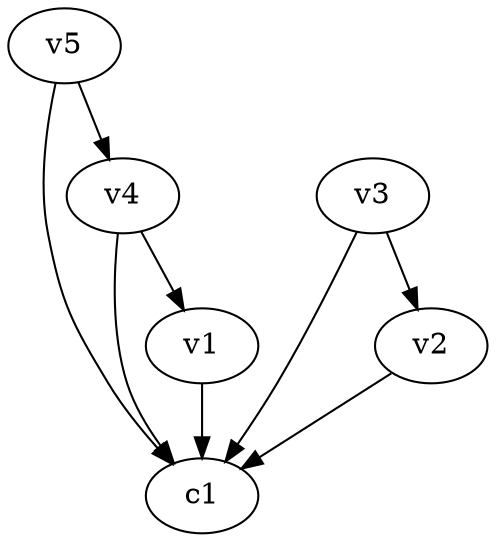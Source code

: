 strict digraph  {
c1;
v1;
v2;
v3;
v4;
v5;
v1 -> c1  [weight=1];
v2 -> c1  [weight=1];
v3 -> c1  [weight=1];
v3 -> v2  [weight=1];
v4 -> c1  [weight=1];
v4 -> v1  [weight=1];
v5 -> c1  [weight=1];
v5 -> v4  [weight=1];
}
